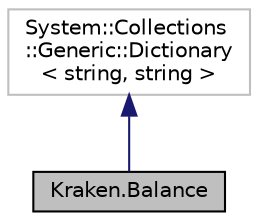 digraph "Kraken.Balance"
{
 // LATEX_PDF_SIZE
  edge [fontname="Helvetica",fontsize="10",labelfontname="Helvetica",labelfontsize="10"];
  node [fontname="Helvetica",fontsize="10",shape=record];
  Node1 [label="Kraken.Balance",height=0.2,width=0.4,color="black", fillcolor="grey75", style="filled", fontcolor="black",tooltip="Account Balance"];
  Node2 -> Node1 [dir="back",color="midnightblue",fontsize="10",style="solid",fontname="Helvetica"];
  Node2 [label="System::Collections\l::Generic::Dictionary\l\< string, string \>",height=0.2,width=0.4,color="grey75", fillcolor="white", style="filled",tooltip=" "];
}
